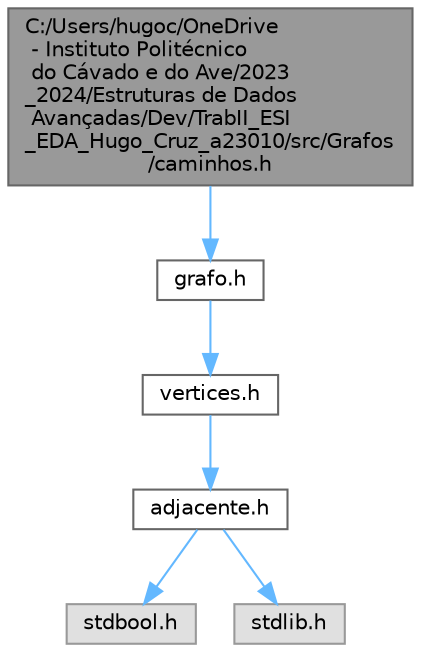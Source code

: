 digraph "C:/Users/hugoc/OneDrive - Instituto Politécnico do Cávado e do Ave/2023_2024/Estruturas de Dados Avançadas/Dev/TrabII_ESI_EDA_Hugo_Cruz_a23010/src/Grafos/caminhos.h"
{
 // LATEX_PDF_SIZE
  bgcolor="transparent";
  edge [fontname=Helvetica,fontsize=10,labelfontname=Helvetica,labelfontsize=10];
  node [fontname=Helvetica,fontsize=10,shape=box,height=0.2,width=0.4];
  Node1 [id="Node000001",label="C:/Users/hugoc/OneDrive\l - Instituto Politécnico\l do Cávado e do Ave/2023\l_2024/Estruturas de Dados\l Avançadas/Dev/TrabII_ESI\l_EDA_Hugo_Cruz_a23010/src/Grafos\l/caminhos.h",height=0.2,width=0.4,color="gray40", fillcolor="grey60", style="filled", fontcolor="black",tooltip="Este arquivo de cabeçalho define as estruturas de dados e as funções para manipular caminhos num graf..."];
  Node1 -> Node2 [id="edge1_Node000001_Node000002",color="steelblue1",style="solid",tooltip=" "];
  Node2 [id="Node000002",label="grafo.h",height=0.2,width=0.4,color="grey40", fillcolor="white", style="filled",URL="$grafo_8h.html",tooltip="Ficheiro de cabeçalho para a estrutura de dados Grafo e funcionalidades."];
  Node2 -> Node3 [id="edge2_Node000002_Node000003",color="steelblue1",style="solid",tooltip=" "];
  Node3 [id="Node000003",label="vertices.h",height=0.2,width=0.4,color="grey40", fillcolor="white", style="filled",URL="$vertices_8h.html",tooltip="Este ficheiro contém as definições das estruturas de dados para os vértices num grafo."];
  Node3 -> Node4 [id="edge3_Node000003_Node000004",color="steelblue1",style="solid",tooltip=" "];
  Node4 [id="Node000004",label="adjacente.h",height=0.2,width=0.4,color="grey40", fillcolor="white", style="filled",URL="$adjacente_8h.html",tooltip="Este ficheiro contém as definições das estruturas de dados para as adjacências num grafo."];
  Node4 -> Node5 [id="edge4_Node000004_Node000005",color="steelblue1",style="solid",tooltip=" "];
  Node5 [id="Node000005",label="stdbool.h",height=0.2,width=0.4,color="grey60", fillcolor="#E0E0E0", style="filled",tooltip=" "];
  Node4 -> Node6 [id="edge5_Node000004_Node000006",color="steelblue1",style="solid",tooltip=" "];
  Node6 [id="Node000006",label="stdlib.h",height=0.2,width=0.4,color="grey60", fillcolor="#E0E0E0", style="filled",tooltip=" "];
}
